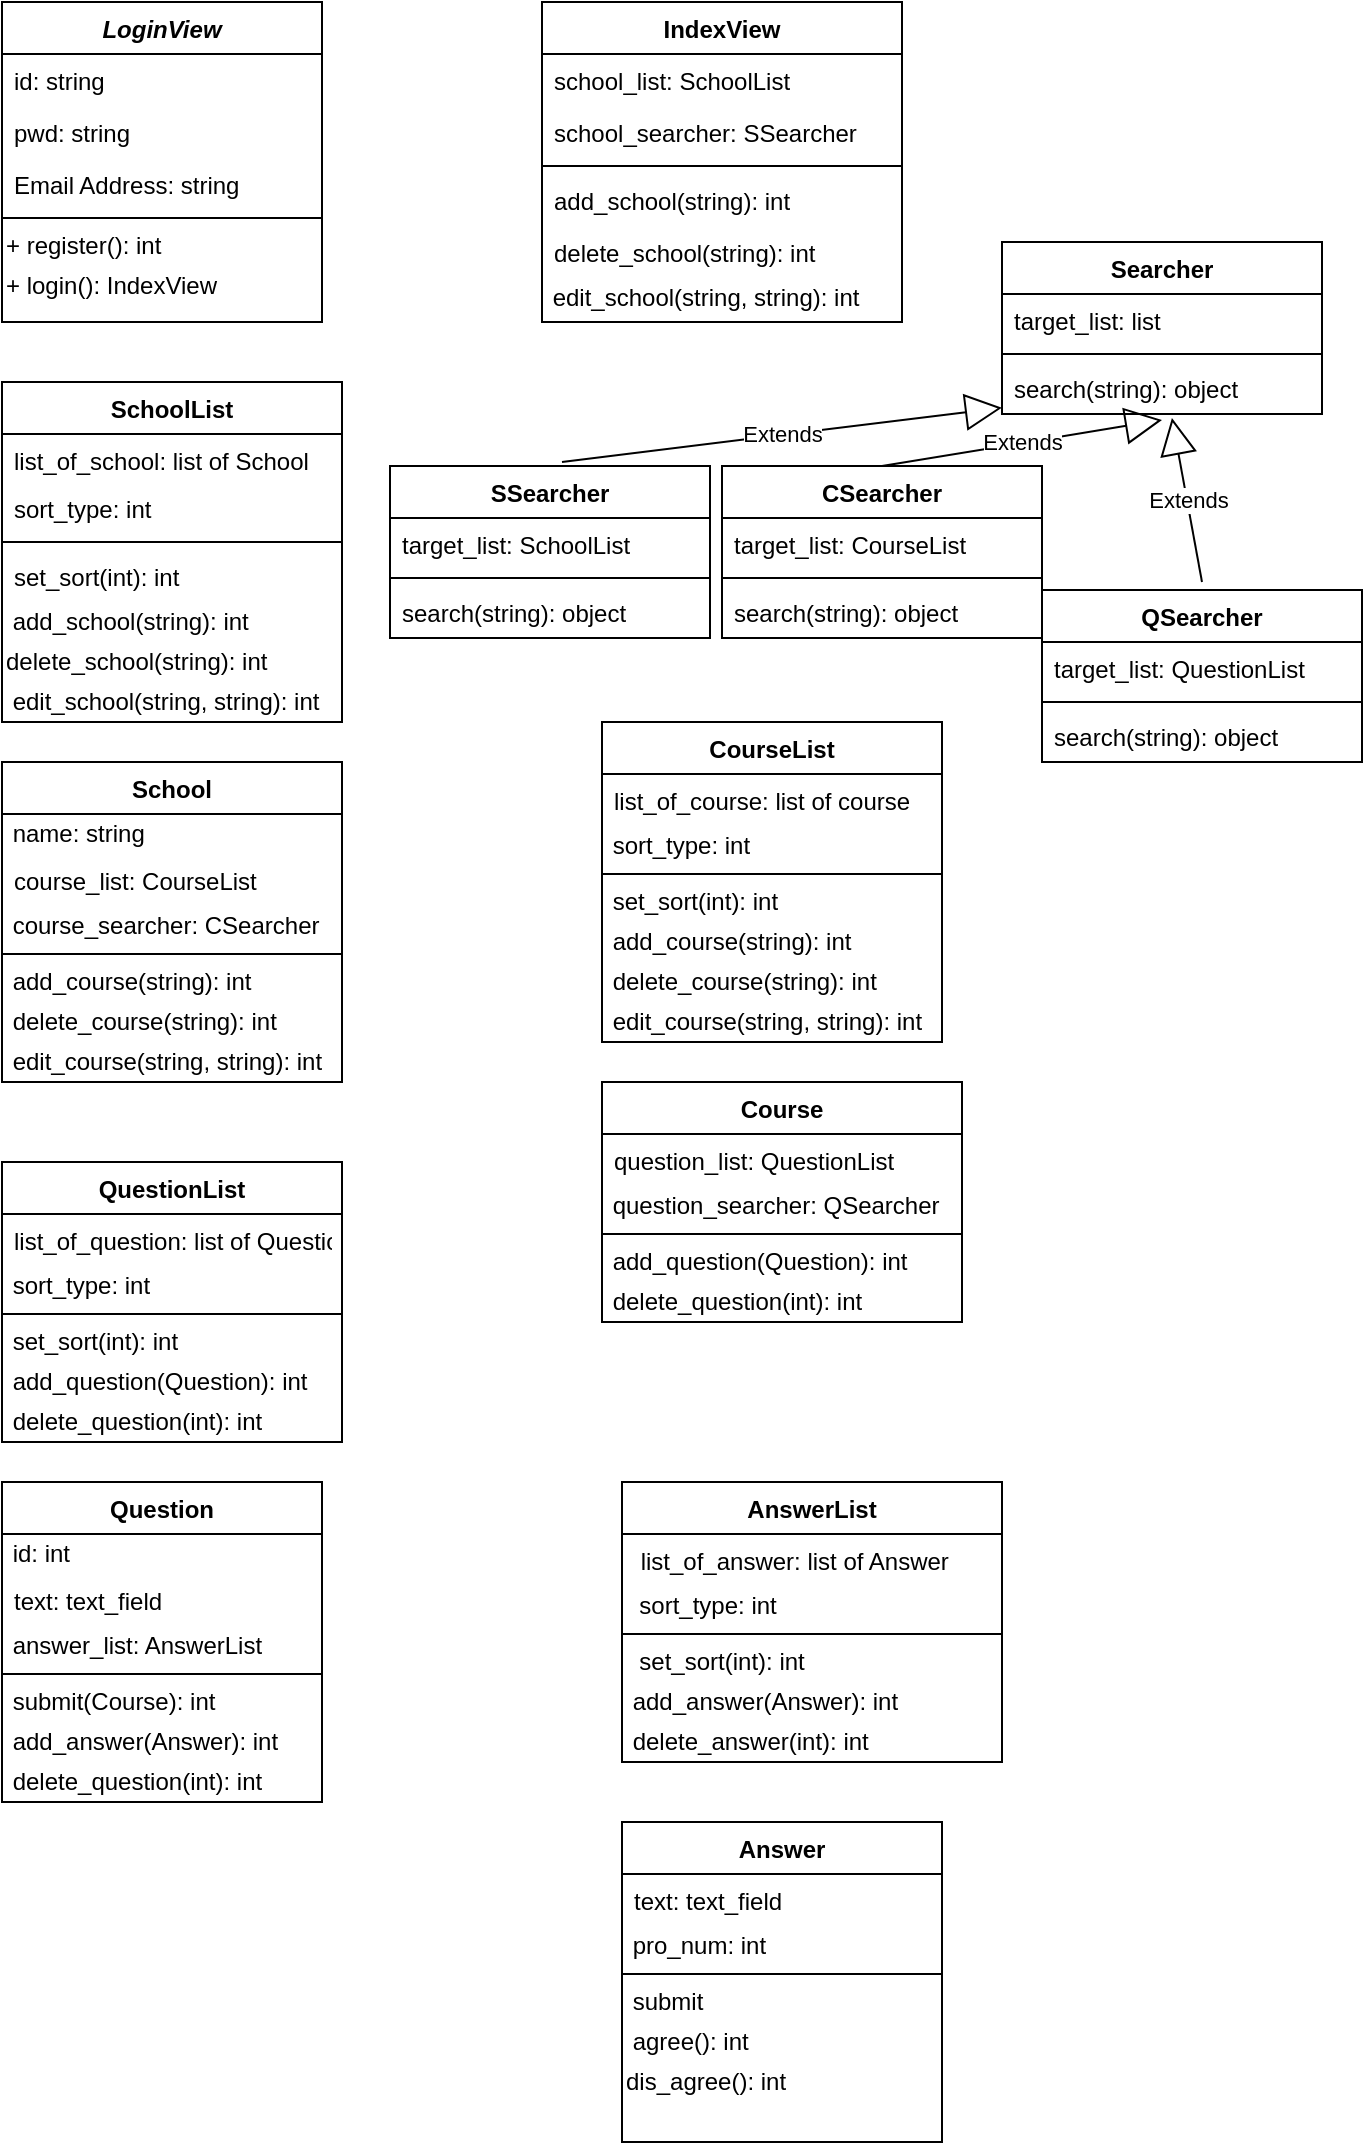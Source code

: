 <mxfile version="14.6.9" type="github">
  <diagram id="C5RBs43oDa-KdzZeNtuy" name="Page-1">
    <mxGraphModel dx="946" dy="614" grid="1" gridSize="10" guides="1" tooltips="1" connect="1" arrows="1" fold="1" page="1" pageScale="1" pageWidth="827" pageHeight="1169" math="0" shadow="0">
      <root>
        <mxCell id="WIyWlLk6GJQsqaUBKTNV-0" />
        <mxCell id="WIyWlLk6GJQsqaUBKTNV-1" parent="WIyWlLk6GJQsqaUBKTNV-0" />
        <mxCell id="zkfFHV4jXpPFQw0GAbJ--0" value="LoginView" style="swimlane;fontStyle=3;align=center;verticalAlign=top;childLayout=stackLayout;horizontal=1;startSize=26;horizontalStack=0;resizeParent=1;resizeLast=0;collapsible=1;marginBottom=0;rounded=0;shadow=0;strokeWidth=1;" parent="WIyWlLk6GJQsqaUBKTNV-1" vertex="1">
          <mxGeometry x="140" y="50" width="160" height="160" as="geometry">
            <mxRectangle x="230" y="140" width="160" height="26" as="alternateBounds" />
          </mxGeometry>
        </mxCell>
        <mxCell id="zkfFHV4jXpPFQw0GAbJ--1" value="id: string" style="text;align=left;verticalAlign=top;spacingLeft=4;spacingRight=4;overflow=hidden;rotatable=0;points=[[0,0.5],[1,0.5]];portConstraint=eastwest;" parent="zkfFHV4jXpPFQw0GAbJ--0" vertex="1">
          <mxGeometry y="26" width="160" height="26" as="geometry" />
        </mxCell>
        <mxCell id="zkfFHV4jXpPFQw0GAbJ--2" value="pwd: string" style="text;align=left;verticalAlign=top;spacingLeft=4;spacingRight=4;overflow=hidden;rotatable=0;points=[[0,0.5],[1,0.5]];portConstraint=eastwest;rounded=0;shadow=0;html=0;" parent="zkfFHV4jXpPFQw0GAbJ--0" vertex="1">
          <mxGeometry y="52" width="160" height="26" as="geometry" />
        </mxCell>
        <mxCell id="zkfFHV4jXpPFQw0GAbJ--3" value="Email Address: string" style="text;align=left;verticalAlign=top;spacingLeft=4;spacingRight=4;overflow=hidden;rotatable=0;points=[[0,0.5],[1,0.5]];portConstraint=eastwest;rounded=0;shadow=0;html=0;" parent="zkfFHV4jXpPFQw0GAbJ--0" vertex="1">
          <mxGeometry y="78" width="160" height="26" as="geometry" />
        </mxCell>
        <mxCell id="zkfFHV4jXpPFQw0GAbJ--4" value="" style="line;html=1;strokeWidth=1;align=left;verticalAlign=middle;spacingTop=-1;spacingLeft=3;spacingRight=3;rotatable=0;labelPosition=right;points=[];portConstraint=eastwest;" parent="zkfFHV4jXpPFQw0GAbJ--0" vertex="1">
          <mxGeometry y="104" width="160" height="8" as="geometry" />
        </mxCell>
        <mxCell id="iwM5O9xlvUaLSjiwprFd-5" value="+ register(): int" style="text;html=1;align=left;verticalAlign=middle;resizable=0;points=[];autosize=1;" parent="zkfFHV4jXpPFQw0GAbJ--0" vertex="1">
          <mxGeometry y="112" width="160" height="20" as="geometry" />
        </mxCell>
        <mxCell id="iwM5O9xlvUaLSjiwprFd-6" value="+ login(): IndexView" style="text;html=1;align=left;verticalAlign=middle;resizable=0;points=[];autosize=1;" parent="zkfFHV4jXpPFQw0GAbJ--0" vertex="1">
          <mxGeometry y="132" width="160" height="20" as="geometry" />
        </mxCell>
        <mxCell id="zkfFHV4jXpPFQw0GAbJ--6" value="SchoolList" style="swimlane;fontStyle=1;align=center;verticalAlign=top;childLayout=stackLayout;horizontal=1;startSize=26;horizontalStack=0;resizeParent=1;resizeLast=0;collapsible=1;marginBottom=0;rounded=0;shadow=0;strokeWidth=1;" parent="WIyWlLk6GJQsqaUBKTNV-1" vertex="1">
          <mxGeometry x="140" y="240" width="170" height="170" as="geometry">
            <mxRectangle x="130" y="380" width="160" height="26" as="alternateBounds" />
          </mxGeometry>
        </mxCell>
        <mxCell id="zkfFHV4jXpPFQw0GAbJ--7" value="list_of_school: list of School" style="text;align=left;verticalAlign=top;spacingLeft=4;spacingRight=4;overflow=hidden;rotatable=0;points=[[0,0.5],[1,0.5]];portConstraint=eastwest;" parent="zkfFHV4jXpPFQw0GAbJ--6" vertex="1">
          <mxGeometry y="26" width="170" height="24" as="geometry" />
        </mxCell>
        <mxCell id="zkfFHV4jXpPFQw0GAbJ--10" value="sort_type: int" style="text;align=left;verticalAlign=top;spacingLeft=4;spacingRight=4;overflow=hidden;rotatable=0;points=[[0,0.5],[1,0.5]];portConstraint=eastwest;fontStyle=0" parent="zkfFHV4jXpPFQw0GAbJ--6" vertex="1">
          <mxGeometry y="50" width="170" height="26" as="geometry" />
        </mxCell>
        <mxCell id="zkfFHV4jXpPFQw0GAbJ--9" value="" style="line;html=1;strokeWidth=1;align=left;verticalAlign=middle;spacingTop=-1;spacingLeft=3;spacingRight=3;rotatable=0;labelPosition=right;points=[];portConstraint=eastwest;" parent="zkfFHV4jXpPFQw0GAbJ--6" vertex="1">
          <mxGeometry y="76" width="170" height="8" as="geometry" />
        </mxCell>
        <mxCell id="zkfFHV4jXpPFQw0GAbJ--11" value="set_sort(int): int" style="text;align=left;verticalAlign=top;spacingLeft=4;spacingRight=4;overflow=hidden;rotatable=0;points=[[0,0.5],[1,0.5]];portConstraint=eastwest;" parent="zkfFHV4jXpPFQw0GAbJ--6" vertex="1">
          <mxGeometry y="84" width="170" height="26" as="geometry" />
        </mxCell>
        <mxCell id="iwM5O9xlvUaLSjiwprFd-18" value="&amp;nbsp;add_school(string): int" style="text;html=1;align=left;verticalAlign=middle;resizable=0;points=[];autosize=1;" parent="zkfFHV4jXpPFQw0GAbJ--6" vertex="1">
          <mxGeometry y="110" width="170" height="20" as="geometry" />
        </mxCell>
        <mxCell id="iwM5O9xlvUaLSjiwprFd-19" value="delete_school(string): int" style="text;html=1;align=left;verticalAlign=middle;resizable=0;points=[];autosize=1;" parent="zkfFHV4jXpPFQw0GAbJ--6" vertex="1">
          <mxGeometry y="130" width="170" height="20" as="geometry" />
        </mxCell>
        <mxCell id="iwM5O9xlvUaLSjiwprFd-20" value="&amp;nbsp;edit_school(string, string): int" style="text;html=1;align=left;verticalAlign=middle;resizable=0;points=[];autosize=1;" parent="zkfFHV4jXpPFQw0GAbJ--6" vertex="1">
          <mxGeometry y="150" width="170" height="20" as="geometry" />
        </mxCell>
        <mxCell id="zkfFHV4jXpPFQw0GAbJ--13" value="School" style="swimlane;fontStyle=1;align=center;verticalAlign=top;childLayout=stackLayout;horizontal=1;startSize=26;horizontalStack=0;resizeParent=1;resizeLast=0;collapsible=1;marginBottom=0;rounded=0;shadow=0;strokeWidth=1;" parent="WIyWlLk6GJQsqaUBKTNV-1" vertex="1">
          <mxGeometry x="140" y="430" width="170" height="160" as="geometry">
            <mxRectangle x="340" y="380" width="170" height="26" as="alternateBounds" />
          </mxGeometry>
        </mxCell>
        <mxCell id="iwM5O9xlvUaLSjiwprFd-80" value="&amp;nbsp;name: string" style="text;html=1;align=left;verticalAlign=middle;resizable=0;points=[];autosize=1;" parent="zkfFHV4jXpPFQw0GAbJ--13" vertex="1">
          <mxGeometry y="26" width="170" height="20" as="geometry" />
        </mxCell>
        <mxCell id="zkfFHV4jXpPFQw0GAbJ--14" value="course_list: CourseList" style="text;align=left;verticalAlign=top;spacingLeft=4;spacingRight=4;overflow=hidden;rotatable=0;points=[[0,0.5],[1,0.5]];portConstraint=eastwest;" parent="zkfFHV4jXpPFQw0GAbJ--13" vertex="1">
          <mxGeometry y="46" width="170" height="26" as="geometry" />
        </mxCell>
        <mxCell id="iwM5O9xlvUaLSjiwprFd-35" value="&amp;nbsp;course_searcher: CSearcher" style="text;html=1;align=left;verticalAlign=middle;resizable=0;points=[];autosize=1;" parent="zkfFHV4jXpPFQw0GAbJ--13" vertex="1">
          <mxGeometry y="72" width="170" height="20" as="geometry" />
        </mxCell>
        <mxCell id="zkfFHV4jXpPFQw0GAbJ--15" value="" style="line;html=1;strokeWidth=1;align=left;verticalAlign=middle;spacingTop=-1;spacingLeft=3;spacingRight=3;rotatable=0;labelPosition=right;points=[];portConstraint=eastwest;" parent="zkfFHV4jXpPFQw0GAbJ--13" vertex="1">
          <mxGeometry y="92" width="170" height="8" as="geometry" />
        </mxCell>
        <mxCell id="iwM5O9xlvUaLSjiwprFd-23" value="&amp;nbsp;add_course(string): int" style="text;html=1;align=left;verticalAlign=middle;resizable=0;points=[];autosize=1;" parent="zkfFHV4jXpPFQw0GAbJ--13" vertex="1">
          <mxGeometry y="100" width="170" height="20" as="geometry" />
        </mxCell>
        <mxCell id="iwM5O9xlvUaLSjiwprFd-24" value="&amp;nbsp;delete_course(string): int" style="text;html=1;align=left;verticalAlign=middle;resizable=0;points=[];autosize=1;" parent="zkfFHV4jXpPFQw0GAbJ--13" vertex="1">
          <mxGeometry y="120" width="170" height="20" as="geometry" />
        </mxCell>
        <mxCell id="iwM5O9xlvUaLSjiwprFd-25" value="&amp;nbsp;edit_course(string, string): int" style="text;html=1;align=left;verticalAlign=middle;resizable=0;points=[];autosize=1;" parent="zkfFHV4jXpPFQw0GAbJ--13" vertex="1">
          <mxGeometry y="140" width="170" height="20" as="geometry" />
        </mxCell>
        <mxCell id="zkfFHV4jXpPFQw0GAbJ--17" value="IndexView" style="swimlane;fontStyle=1;align=center;verticalAlign=top;childLayout=stackLayout;horizontal=1;startSize=26;horizontalStack=0;resizeParent=1;resizeLast=0;collapsible=1;marginBottom=0;rounded=0;shadow=0;strokeWidth=1;" parent="WIyWlLk6GJQsqaUBKTNV-1" vertex="1">
          <mxGeometry x="410" y="50" width="180" height="160" as="geometry">
            <mxRectangle x="550" y="140" width="160" height="26" as="alternateBounds" />
          </mxGeometry>
        </mxCell>
        <mxCell id="zkfFHV4jXpPFQw0GAbJ--18" value="school_list: SchoolList" style="text;align=left;verticalAlign=top;spacingLeft=4;spacingRight=4;overflow=hidden;rotatable=0;points=[[0,0.5],[1,0.5]];portConstraint=eastwest;" parent="zkfFHV4jXpPFQw0GAbJ--17" vertex="1">
          <mxGeometry y="26" width="180" height="26" as="geometry" />
        </mxCell>
        <mxCell id="zkfFHV4jXpPFQw0GAbJ--19" value="school_searcher: SSearcher" style="text;align=left;verticalAlign=top;spacingLeft=4;spacingRight=4;overflow=hidden;rotatable=0;points=[[0,0.5],[1,0.5]];portConstraint=eastwest;rounded=0;shadow=0;html=0;" parent="zkfFHV4jXpPFQw0GAbJ--17" vertex="1">
          <mxGeometry y="52" width="180" height="26" as="geometry" />
        </mxCell>
        <mxCell id="zkfFHV4jXpPFQw0GAbJ--23" value="" style="line;html=1;strokeWidth=1;align=left;verticalAlign=middle;spacingTop=-1;spacingLeft=3;spacingRight=3;rotatable=0;labelPosition=right;points=[];portConstraint=eastwest;" parent="zkfFHV4jXpPFQw0GAbJ--17" vertex="1">
          <mxGeometry y="78" width="180" height="8" as="geometry" />
        </mxCell>
        <mxCell id="zkfFHV4jXpPFQw0GAbJ--24" value="add_school(string): int" style="text;align=left;verticalAlign=top;spacingLeft=4;spacingRight=4;overflow=hidden;rotatable=0;points=[[0,0.5],[1,0.5]];portConstraint=eastwest;" parent="zkfFHV4jXpPFQw0GAbJ--17" vertex="1">
          <mxGeometry y="86" width="180" height="26" as="geometry" />
        </mxCell>
        <mxCell id="zkfFHV4jXpPFQw0GAbJ--25" value="delete_school(string): int" style="text;align=left;verticalAlign=top;spacingLeft=4;spacingRight=4;overflow=hidden;rotatable=0;points=[[0,0.5],[1,0.5]];portConstraint=eastwest;" parent="zkfFHV4jXpPFQw0GAbJ--17" vertex="1">
          <mxGeometry y="112" width="180" height="26" as="geometry" />
        </mxCell>
        <mxCell id="iwM5O9xlvUaLSjiwprFd-11" value="&amp;nbsp;edit_school(string, string): int" style="text;html=1;align=left;verticalAlign=middle;resizable=0;points=[];autosize=1;" parent="zkfFHV4jXpPFQw0GAbJ--17" vertex="1">
          <mxGeometry y="138" width="180" height="20" as="geometry" />
        </mxCell>
        <mxCell id="iwM5O9xlvUaLSjiwprFd-15" value="Course" style="swimlane;fontStyle=1;align=center;verticalAlign=top;childLayout=stackLayout;horizontal=1;startSize=26;horizontalStack=0;resizeParent=1;resizeLast=0;collapsible=1;marginBottom=0;rounded=0;shadow=0;strokeWidth=1;" parent="WIyWlLk6GJQsqaUBKTNV-1" vertex="1">
          <mxGeometry x="440" y="590" width="180" height="120" as="geometry">
            <mxRectangle x="340" y="380" width="170" height="26" as="alternateBounds" />
          </mxGeometry>
        </mxCell>
        <mxCell id="iwM5O9xlvUaLSjiwprFd-16" value="question_list: QuestionList" style="text;align=left;verticalAlign=top;spacingLeft=4;spacingRight=4;overflow=hidden;rotatable=0;points=[[0,0.5],[1,0.5]];portConstraint=eastwest;" parent="iwM5O9xlvUaLSjiwprFd-15" vertex="1">
          <mxGeometry y="26" width="180" height="26" as="geometry" />
        </mxCell>
        <mxCell id="iwM5O9xlvUaLSjiwprFd-32" value="&amp;nbsp;question_searcher: QSearcher" style="text;html=1;align=left;verticalAlign=middle;resizable=0;points=[];autosize=1;" parent="iwM5O9xlvUaLSjiwprFd-15" vertex="1">
          <mxGeometry y="52" width="180" height="20" as="geometry" />
        </mxCell>
        <mxCell id="iwM5O9xlvUaLSjiwprFd-17" value="" style="line;html=1;strokeWidth=1;align=left;verticalAlign=middle;spacingTop=-1;spacingLeft=3;spacingRight=3;rotatable=0;labelPosition=right;points=[];portConstraint=eastwest;" parent="iwM5O9xlvUaLSjiwprFd-15" vertex="1">
          <mxGeometry y="72" width="180" height="8" as="geometry" />
        </mxCell>
        <mxCell id="iwM5O9xlvUaLSjiwprFd-33" value="&amp;nbsp;add_question(Question): int" style="text;html=1;align=left;verticalAlign=middle;resizable=0;points=[];autosize=1;" parent="iwM5O9xlvUaLSjiwprFd-15" vertex="1">
          <mxGeometry y="80" width="180" height="20" as="geometry" />
        </mxCell>
        <mxCell id="iwM5O9xlvUaLSjiwprFd-38" value="&amp;nbsp;delete_question(int): int" style="text;html=1;align=left;verticalAlign=middle;resizable=0;points=[];autosize=1;" parent="iwM5O9xlvUaLSjiwprFd-15" vertex="1">
          <mxGeometry y="100" width="180" height="20" as="geometry" />
        </mxCell>
        <mxCell id="iwM5O9xlvUaLSjiwprFd-26" value="CourseList" style="swimlane;fontStyle=1;align=center;verticalAlign=top;childLayout=stackLayout;horizontal=1;startSize=26;horizontalStack=0;resizeParent=1;resizeLast=0;collapsible=1;marginBottom=0;rounded=0;shadow=0;strokeWidth=1;" parent="WIyWlLk6GJQsqaUBKTNV-1" vertex="1">
          <mxGeometry x="440" y="410" width="170" height="160" as="geometry">
            <mxRectangle x="340" y="380" width="170" height="26" as="alternateBounds" />
          </mxGeometry>
        </mxCell>
        <mxCell id="iwM5O9xlvUaLSjiwprFd-27" value="list_of_course: list of course" style="text;align=left;verticalAlign=top;spacingLeft=4;spacingRight=4;overflow=hidden;rotatable=0;points=[[0,0.5],[1,0.5]];portConstraint=eastwest;" parent="iwM5O9xlvUaLSjiwprFd-26" vertex="1">
          <mxGeometry y="26" width="170" height="26" as="geometry" />
        </mxCell>
        <mxCell id="iwM5O9xlvUaLSjiwprFd-36" value="&amp;nbsp;sort_type: int" style="text;html=1;align=left;verticalAlign=middle;resizable=0;points=[];autosize=1;" parent="iwM5O9xlvUaLSjiwprFd-26" vertex="1">
          <mxGeometry y="52" width="170" height="20" as="geometry" />
        </mxCell>
        <mxCell id="iwM5O9xlvUaLSjiwprFd-28" value="" style="line;html=1;strokeWidth=1;align=left;verticalAlign=middle;spacingTop=-1;spacingLeft=3;spacingRight=3;rotatable=0;labelPosition=right;points=[];portConstraint=eastwest;" parent="iwM5O9xlvUaLSjiwprFd-26" vertex="1">
          <mxGeometry y="72" width="170" height="8" as="geometry" />
        </mxCell>
        <mxCell id="iwM5O9xlvUaLSjiwprFd-37" value="&amp;nbsp;set_sort(int): int" style="text;html=1;align=left;verticalAlign=middle;resizable=0;points=[];autosize=1;" parent="iwM5O9xlvUaLSjiwprFd-26" vertex="1">
          <mxGeometry y="80" width="170" height="20" as="geometry" />
        </mxCell>
        <mxCell id="iwM5O9xlvUaLSjiwprFd-29" value="&amp;nbsp;add_course(string): int" style="text;html=1;align=left;verticalAlign=middle;resizable=0;points=[];autosize=1;" parent="iwM5O9xlvUaLSjiwprFd-26" vertex="1">
          <mxGeometry y="100" width="170" height="20" as="geometry" />
        </mxCell>
        <mxCell id="iwM5O9xlvUaLSjiwprFd-30" value="&amp;nbsp;delete_course(string): int" style="text;html=1;align=left;verticalAlign=middle;resizable=0;points=[];autosize=1;" parent="iwM5O9xlvUaLSjiwprFd-26" vertex="1">
          <mxGeometry y="120" width="170" height="20" as="geometry" />
        </mxCell>
        <mxCell id="iwM5O9xlvUaLSjiwprFd-31" value="&amp;nbsp;edit_course(string, string): int" style="text;html=1;align=left;verticalAlign=middle;resizable=0;points=[];autosize=1;" parent="iwM5O9xlvUaLSjiwprFd-26" vertex="1">
          <mxGeometry y="140" width="170" height="20" as="geometry" />
        </mxCell>
        <mxCell id="iwM5O9xlvUaLSjiwprFd-44" value="QuestionList" style="swimlane;fontStyle=1;align=center;verticalAlign=top;childLayout=stackLayout;horizontal=1;startSize=26;horizontalStack=0;resizeParent=1;resizeLast=0;collapsible=1;marginBottom=0;rounded=0;shadow=0;strokeWidth=1;" parent="WIyWlLk6GJQsqaUBKTNV-1" vertex="1">
          <mxGeometry x="140" y="630" width="170" height="140" as="geometry">
            <mxRectangle x="500" y="585" width="170" height="26" as="alternateBounds" />
          </mxGeometry>
        </mxCell>
        <mxCell id="iwM5O9xlvUaLSjiwprFd-45" value="list_of_question: list of Question" style="text;align=left;verticalAlign=top;spacingLeft=4;spacingRight=4;overflow=hidden;rotatable=0;points=[[0,0.5],[1,0.5]];portConstraint=eastwest;" parent="iwM5O9xlvUaLSjiwprFd-44" vertex="1">
          <mxGeometry y="26" width="170" height="26" as="geometry" />
        </mxCell>
        <mxCell id="iwM5O9xlvUaLSjiwprFd-46" value="&amp;nbsp;sort_type: int" style="text;html=1;align=left;verticalAlign=middle;resizable=0;points=[];autosize=1;" parent="iwM5O9xlvUaLSjiwprFd-44" vertex="1">
          <mxGeometry y="52" width="170" height="20" as="geometry" />
        </mxCell>
        <mxCell id="iwM5O9xlvUaLSjiwprFd-47" value="" style="line;html=1;strokeWidth=1;align=left;verticalAlign=middle;spacingTop=-1;spacingLeft=3;spacingRight=3;rotatable=0;labelPosition=right;points=[];portConstraint=eastwest;" parent="iwM5O9xlvUaLSjiwprFd-44" vertex="1">
          <mxGeometry y="72" width="170" height="8" as="geometry" />
        </mxCell>
        <mxCell id="iwM5O9xlvUaLSjiwprFd-48" value="&amp;nbsp;set_sort(int): int" style="text;html=1;align=left;verticalAlign=middle;resizable=0;points=[];autosize=1;" parent="iwM5O9xlvUaLSjiwprFd-44" vertex="1">
          <mxGeometry y="80" width="170" height="20" as="geometry" />
        </mxCell>
        <mxCell id="iwM5O9xlvUaLSjiwprFd-49" value="&amp;nbsp;add_question(Question): int" style="text;html=1;align=left;verticalAlign=middle;resizable=0;points=[];autosize=1;" parent="iwM5O9xlvUaLSjiwprFd-44" vertex="1">
          <mxGeometry y="100" width="170" height="20" as="geometry" />
        </mxCell>
        <mxCell id="iwM5O9xlvUaLSjiwprFd-50" value="&amp;nbsp;delete_question(int): int" style="text;html=1;align=left;verticalAlign=middle;resizable=0;points=[];autosize=1;" parent="iwM5O9xlvUaLSjiwprFd-44" vertex="1">
          <mxGeometry y="120" width="170" height="20" as="geometry" />
        </mxCell>
        <mxCell id="iwM5O9xlvUaLSjiwprFd-57" value="Question" style="swimlane;fontStyle=1;align=center;verticalAlign=top;childLayout=stackLayout;horizontal=1;startSize=26;horizontalStack=0;resizeParent=1;resizeLast=0;collapsible=1;marginBottom=0;rounded=0;shadow=0;strokeWidth=1;" parent="WIyWlLk6GJQsqaUBKTNV-1" vertex="1">
          <mxGeometry x="140" y="790" width="160" height="160" as="geometry">
            <mxRectangle x="500" y="585" width="170" height="26" as="alternateBounds" />
          </mxGeometry>
        </mxCell>
        <mxCell id="iwM5O9xlvUaLSjiwprFd-59" value="&amp;nbsp;id: int" style="text;html=1;align=left;verticalAlign=middle;resizable=0;points=[];autosize=1;" parent="iwM5O9xlvUaLSjiwprFd-57" vertex="1">
          <mxGeometry y="26" width="160" height="20" as="geometry" />
        </mxCell>
        <mxCell id="iwM5O9xlvUaLSjiwprFd-58" value="text: text_field" style="text;align=left;verticalAlign=top;spacingLeft=4;spacingRight=4;overflow=hidden;rotatable=0;points=[[0,0.5],[1,0.5]];portConstraint=eastwest;" parent="iwM5O9xlvUaLSjiwprFd-57" vertex="1">
          <mxGeometry y="46" width="160" height="26" as="geometry" />
        </mxCell>
        <mxCell id="iwM5O9xlvUaLSjiwprFd-71" value="&amp;nbsp;answer_list: AnswerList" style="text;html=1;align=left;verticalAlign=middle;resizable=0;points=[];autosize=1;" parent="iwM5O9xlvUaLSjiwprFd-57" vertex="1">
          <mxGeometry y="72" width="160" height="20" as="geometry" />
        </mxCell>
        <mxCell id="iwM5O9xlvUaLSjiwprFd-60" value="" style="line;html=1;strokeWidth=1;align=left;verticalAlign=middle;spacingTop=-1;spacingLeft=3;spacingRight=3;rotatable=0;labelPosition=right;points=[];portConstraint=eastwest;" parent="iwM5O9xlvUaLSjiwprFd-57" vertex="1">
          <mxGeometry y="92" width="160" height="8" as="geometry" />
        </mxCell>
        <mxCell id="iwM5O9xlvUaLSjiwprFd-61" value="&amp;nbsp;submit(Course): int" style="text;html=1;align=left;verticalAlign=middle;resizable=0;points=[];autosize=1;" parent="iwM5O9xlvUaLSjiwprFd-57" vertex="1">
          <mxGeometry y="100" width="160" height="20" as="geometry" />
        </mxCell>
        <mxCell id="iwM5O9xlvUaLSjiwprFd-62" value="&amp;nbsp;add_answer(Answer): int" style="text;html=1;align=left;verticalAlign=middle;resizable=0;points=[];autosize=1;" parent="iwM5O9xlvUaLSjiwprFd-57" vertex="1">
          <mxGeometry y="120" width="160" height="20" as="geometry" />
        </mxCell>
        <mxCell id="iwM5O9xlvUaLSjiwprFd-63" value="&amp;nbsp;delete_question(int): int" style="text;html=1;align=left;verticalAlign=middle;resizable=0;points=[];autosize=1;" parent="iwM5O9xlvUaLSjiwprFd-57" vertex="1">
          <mxGeometry y="140" width="160" height="20" as="geometry" />
        </mxCell>
        <mxCell id="iwM5O9xlvUaLSjiwprFd-64" value="AnswerList" style="swimlane;fontStyle=1;align=center;verticalAlign=top;childLayout=stackLayout;horizontal=1;startSize=26;horizontalStack=0;resizeParent=1;resizeLast=0;collapsible=1;marginBottom=0;rounded=0;shadow=0;strokeWidth=1;" parent="WIyWlLk6GJQsqaUBKTNV-1" vertex="1">
          <mxGeometry x="450" y="790" width="190" height="140" as="geometry">
            <mxRectangle x="500" y="585" width="170" height="26" as="alternateBounds" />
          </mxGeometry>
        </mxCell>
        <mxCell id="iwM5O9xlvUaLSjiwprFd-65" value=" list_of_answer: list of Answer" style="text;align=left;verticalAlign=top;spacingLeft=4;spacingRight=4;overflow=hidden;rotatable=0;points=[[0,0.5],[1,0.5]];portConstraint=eastwest;" parent="iwM5O9xlvUaLSjiwprFd-64" vertex="1">
          <mxGeometry y="26" width="190" height="26" as="geometry" />
        </mxCell>
        <mxCell id="iwM5O9xlvUaLSjiwprFd-66" value="&amp;nbsp; sort_type: int" style="text;html=1;align=left;verticalAlign=middle;resizable=0;points=[];autosize=1;" parent="iwM5O9xlvUaLSjiwprFd-64" vertex="1">
          <mxGeometry y="52" width="190" height="20" as="geometry" />
        </mxCell>
        <mxCell id="iwM5O9xlvUaLSjiwprFd-67" value="" style="line;html=1;strokeWidth=1;align=left;verticalAlign=middle;spacingTop=-1;spacingLeft=3;spacingRight=3;rotatable=0;labelPosition=right;points=[];portConstraint=eastwest;" parent="iwM5O9xlvUaLSjiwprFd-64" vertex="1">
          <mxGeometry y="72" width="190" height="8" as="geometry" />
        </mxCell>
        <mxCell id="iwM5O9xlvUaLSjiwprFd-68" value="&amp;nbsp; set_sort(int): int" style="text;html=1;align=left;verticalAlign=middle;resizable=0;points=[];autosize=1;" parent="iwM5O9xlvUaLSjiwprFd-64" vertex="1">
          <mxGeometry y="80" width="190" height="20" as="geometry" />
        </mxCell>
        <mxCell id="iwM5O9xlvUaLSjiwprFd-69" value="&amp;nbsp;add_answer(Answer): int" style="text;html=1;align=left;verticalAlign=middle;resizable=0;points=[];autosize=1;" parent="iwM5O9xlvUaLSjiwprFd-64" vertex="1">
          <mxGeometry y="100" width="190" height="20" as="geometry" />
        </mxCell>
        <mxCell id="iwM5O9xlvUaLSjiwprFd-70" value="&amp;nbsp;delete_answer(int): int" style="text;html=1;align=left;verticalAlign=middle;resizable=0;points=[];autosize=1;" parent="iwM5O9xlvUaLSjiwprFd-64" vertex="1">
          <mxGeometry y="120" width="190" height="20" as="geometry" />
        </mxCell>
        <mxCell id="iwM5O9xlvUaLSjiwprFd-72" value="Answer" style="swimlane;fontStyle=1;align=center;verticalAlign=top;childLayout=stackLayout;horizontal=1;startSize=26;horizontalStack=0;resizeParent=1;resizeLast=0;collapsible=1;marginBottom=0;rounded=0;shadow=0;strokeWidth=1;" parent="WIyWlLk6GJQsqaUBKTNV-1" vertex="1">
          <mxGeometry x="450" y="960" width="160" height="160" as="geometry">
            <mxRectangle x="500" y="585" width="170" height="26" as="alternateBounds" />
          </mxGeometry>
        </mxCell>
        <mxCell id="iwM5O9xlvUaLSjiwprFd-73" value="text: text_field" style="text;align=left;verticalAlign=top;spacingLeft=4;spacingRight=4;overflow=hidden;rotatable=0;points=[[0,0.5],[1,0.5]];portConstraint=eastwest;" parent="iwM5O9xlvUaLSjiwprFd-72" vertex="1">
          <mxGeometry y="26" width="160" height="26" as="geometry" />
        </mxCell>
        <mxCell id="iwM5O9xlvUaLSjiwprFd-74" value="&amp;nbsp;pro_num: int" style="text;html=1;align=left;verticalAlign=middle;resizable=0;points=[];autosize=1;" parent="iwM5O9xlvUaLSjiwprFd-72" vertex="1">
          <mxGeometry y="52" width="160" height="20" as="geometry" />
        </mxCell>
        <mxCell id="iwM5O9xlvUaLSjiwprFd-76" value="" style="line;html=1;strokeWidth=1;align=left;verticalAlign=middle;spacingTop=-1;spacingLeft=3;spacingRight=3;rotatable=0;labelPosition=right;points=[];portConstraint=eastwest;" parent="iwM5O9xlvUaLSjiwprFd-72" vertex="1">
          <mxGeometry y="72" width="160" height="8" as="geometry" />
        </mxCell>
        <mxCell id="iwM5O9xlvUaLSjiwprFd-77" value="&amp;nbsp;submit" style="text;html=1;align=left;verticalAlign=middle;resizable=0;points=[];autosize=1;" parent="iwM5O9xlvUaLSjiwprFd-72" vertex="1">
          <mxGeometry y="80" width="160" height="20" as="geometry" />
        </mxCell>
        <mxCell id="iwM5O9xlvUaLSjiwprFd-78" value="&amp;nbsp;agree(): int" style="text;html=1;align=left;verticalAlign=middle;resizable=0;points=[];autosize=1;" parent="iwM5O9xlvUaLSjiwprFd-72" vertex="1">
          <mxGeometry y="100" width="160" height="20" as="geometry" />
        </mxCell>
        <mxCell id="iwM5O9xlvUaLSjiwprFd-79" value="dis_agree(): int" style="text;html=1;align=left;verticalAlign=middle;resizable=0;points=[];autosize=1;" parent="iwM5O9xlvUaLSjiwprFd-72" vertex="1">
          <mxGeometry y="120" width="160" height="20" as="geometry" />
        </mxCell>
        <mxCell id="iwM5O9xlvUaLSjiwprFd-81" value="Searcher" style="swimlane;fontStyle=1;align=center;verticalAlign=top;childLayout=stackLayout;horizontal=1;startSize=26;horizontalStack=0;resizeParent=1;resizeParentMax=0;resizeLast=0;collapsible=1;marginBottom=0;" parent="WIyWlLk6GJQsqaUBKTNV-1" vertex="1">
          <mxGeometry x="640" y="170" width="160" height="86" as="geometry" />
        </mxCell>
        <mxCell id="iwM5O9xlvUaLSjiwprFd-82" value="target_list: list" style="text;strokeColor=none;fillColor=none;align=left;verticalAlign=top;spacingLeft=4;spacingRight=4;overflow=hidden;rotatable=0;points=[[0,0.5],[1,0.5]];portConstraint=eastwest;" parent="iwM5O9xlvUaLSjiwprFd-81" vertex="1">
          <mxGeometry y="26" width="160" height="26" as="geometry" />
        </mxCell>
        <mxCell id="iwM5O9xlvUaLSjiwprFd-83" value="" style="line;strokeWidth=1;fillColor=none;align=left;verticalAlign=middle;spacingTop=-1;spacingLeft=3;spacingRight=3;rotatable=0;labelPosition=right;points=[];portConstraint=eastwest;" parent="iwM5O9xlvUaLSjiwprFd-81" vertex="1">
          <mxGeometry y="52" width="160" height="8" as="geometry" />
        </mxCell>
        <mxCell id="iwM5O9xlvUaLSjiwprFd-84" value="search(string): object&#xa;" style="text;strokeColor=none;fillColor=none;align=left;verticalAlign=top;spacingLeft=4;spacingRight=4;overflow=hidden;rotatable=0;points=[[0,0.5],[1,0.5]];portConstraint=eastwest;" parent="iwM5O9xlvUaLSjiwprFd-81" vertex="1">
          <mxGeometry y="60" width="160" height="26" as="geometry" />
        </mxCell>
        <mxCell id="iwM5O9xlvUaLSjiwprFd-89" value="SSearcher" style="swimlane;fontStyle=1;align=center;verticalAlign=top;childLayout=stackLayout;horizontal=1;startSize=26;horizontalStack=0;resizeParent=1;resizeParentMax=0;resizeLast=0;collapsible=1;marginBottom=0;" parent="WIyWlLk6GJQsqaUBKTNV-1" vertex="1">
          <mxGeometry x="334" y="282" width="160" height="86" as="geometry" />
        </mxCell>
        <mxCell id="iwM5O9xlvUaLSjiwprFd-90" value="target_list: SchoolList" style="text;strokeColor=none;fillColor=none;align=left;verticalAlign=top;spacingLeft=4;spacingRight=4;overflow=hidden;rotatable=0;points=[[0,0.5],[1,0.5]];portConstraint=eastwest;" parent="iwM5O9xlvUaLSjiwprFd-89" vertex="1">
          <mxGeometry y="26" width="160" height="26" as="geometry" />
        </mxCell>
        <mxCell id="iwM5O9xlvUaLSjiwprFd-91" value="" style="line;strokeWidth=1;fillColor=none;align=left;verticalAlign=middle;spacingTop=-1;spacingLeft=3;spacingRight=3;rotatable=0;labelPosition=right;points=[];portConstraint=eastwest;" parent="iwM5O9xlvUaLSjiwprFd-89" vertex="1">
          <mxGeometry y="52" width="160" height="8" as="geometry" />
        </mxCell>
        <mxCell id="iwM5O9xlvUaLSjiwprFd-92" value="search(string): object&#xa;" style="text;strokeColor=none;fillColor=none;align=left;verticalAlign=top;spacingLeft=4;spacingRight=4;overflow=hidden;rotatable=0;points=[[0,0.5],[1,0.5]];portConstraint=eastwest;" parent="iwM5O9xlvUaLSjiwprFd-89" vertex="1">
          <mxGeometry y="60" width="160" height="26" as="geometry" />
        </mxCell>
        <mxCell id="iwM5O9xlvUaLSjiwprFd-93" value="CSearcher" style="swimlane;fontStyle=1;align=center;verticalAlign=top;childLayout=stackLayout;horizontal=1;startSize=26;horizontalStack=0;resizeParent=1;resizeParentMax=0;resizeLast=0;collapsible=1;marginBottom=0;" parent="WIyWlLk6GJQsqaUBKTNV-1" vertex="1">
          <mxGeometry x="500" y="282" width="160" height="86" as="geometry" />
        </mxCell>
        <mxCell id="iwM5O9xlvUaLSjiwprFd-94" value="target_list: CourseList" style="text;strokeColor=none;fillColor=none;align=left;verticalAlign=top;spacingLeft=4;spacingRight=4;overflow=hidden;rotatable=0;points=[[0,0.5],[1,0.5]];portConstraint=eastwest;" parent="iwM5O9xlvUaLSjiwprFd-93" vertex="1">
          <mxGeometry y="26" width="160" height="26" as="geometry" />
        </mxCell>
        <mxCell id="iwM5O9xlvUaLSjiwprFd-95" value="" style="line;strokeWidth=1;fillColor=none;align=left;verticalAlign=middle;spacingTop=-1;spacingLeft=3;spacingRight=3;rotatable=0;labelPosition=right;points=[];portConstraint=eastwest;" parent="iwM5O9xlvUaLSjiwprFd-93" vertex="1">
          <mxGeometry y="52" width="160" height="8" as="geometry" />
        </mxCell>
        <mxCell id="iwM5O9xlvUaLSjiwprFd-96" value="search(string): object&#xa;" style="text;strokeColor=none;fillColor=none;align=left;verticalAlign=top;spacingLeft=4;spacingRight=4;overflow=hidden;rotatable=0;points=[[0,0.5],[1,0.5]];portConstraint=eastwest;" parent="iwM5O9xlvUaLSjiwprFd-93" vertex="1">
          <mxGeometry y="60" width="160" height="26" as="geometry" />
        </mxCell>
        <mxCell id="iwM5O9xlvUaLSjiwprFd-103" value="Extends" style="endArrow=block;endSize=16;endFill=0;html=1;rounded=0;" parent="WIyWlLk6GJQsqaUBKTNV-1" target="iwM5O9xlvUaLSjiwprFd-84" edge="1">
          <mxGeometry width="160" relative="1" as="geometry">
            <mxPoint x="420" y="280" as="sourcePoint" />
            <mxPoint x="330" y="310" as="targetPoint" />
          </mxGeometry>
        </mxCell>
        <mxCell id="iwM5O9xlvUaLSjiwprFd-104" value="Extends" style="endArrow=block;endSize=16;endFill=0;html=1;entryX=0.531;entryY=1.077;entryDx=0;entryDy=0;entryPerimeter=0;" parent="WIyWlLk6GJQsqaUBKTNV-1" target="iwM5O9xlvUaLSjiwprFd-84" edge="1">
          <mxGeometry width="160" relative="1" as="geometry">
            <mxPoint x="740" y="340" as="sourcePoint" />
            <mxPoint x="721" y="370" as="targetPoint" />
          </mxGeometry>
        </mxCell>
        <mxCell id="iwM5O9xlvUaLSjiwprFd-105" value="Extends" style="endArrow=block;endSize=16;endFill=0;html=1;entryX=0.5;entryY=1.115;entryDx=0;entryDy=0;exitX=0.5;exitY=0;exitDx=0;exitDy=0;entryPerimeter=0;" parent="WIyWlLk6GJQsqaUBKTNV-1" source="iwM5O9xlvUaLSjiwprFd-93" target="iwM5O9xlvUaLSjiwprFd-84" edge="1">
          <mxGeometry width="160" relative="1" as="geometry">
            <mxPoint x="809.04" y="410" as="sourcePoint" />
            <mxPoint x="710" y="282" as="targetPoint" />
          </mxGeometry>
        </mxCell>
        <mxCell id="iwM5O9xlvUaLSjiwprFd-106" value="QSearcher" style="swimlane;fontStyle=1;align=center;verticalAlign=top;childLayout=stackLayout;horizontal=1;startSize=26;horizontalStack=0;resizeParent=1;resizeParentMax=0;resizeLast=0;collapsible=1;marginBottom=0;" parent="WIyWlLk6GJQsqaUBKTNV-1" vertex="1">
          <mxGeometry x="660" y="344" width="160" height="86" as="geometry" />
        </mxCell>
        <mxCell id="iwM5O9xlvUaLSjiwprFd-107" value="target_list: QuestionList" style="text;strokeColor=none;fillColor=none;align=left;verticalAlign=top;spacingLeft=4;spacingRight=4;overflow=hidden;rotatable=0;points=[[0,0.5],[1,0.5]];portConstraint=eastwest;" parent="iwM5O9xlvUaLSjiwprFd-106" vertex="1">
          <mxGeometry y="26" width="160" height="26" as="geometry" />
        </mxCell>
        <mxCell id="iwM5O9xlvUaLSjiwprFd-108" value="" style="line;strokeWidth=1;fillColor=none;align=left;verticalAlign=middle;spacingTop=-1;spacingLeft=3;spacingRight=3;rotatable=0;labelPosition=right;points=[];portConstraint=eastwest;" parent="iwM5O9xlvUaLSjiwprFd-106" vertex="1">
          <mxGeometry y="52" width="160" height="8" as="geometry" />
        </mxCell>
        <mxCell id="iwM5O9xlvUaLSjiwprFd-109" value="search(string): object&#xa;" style="text;strokeColor=none;fillColor=none;align=left;verticalAlign=top;spacingLeft=4;spacingRight=4;overflow=hidden;rotatable=0;points=[[0,0.5],[1,0.5]];portConstraint=eastwest;" parent="iwM5O9xlvUaLSjiwprFd-106" vertex="1">
          <mxGeometry y="60" width="160" height="26" as="geometry" />
        </mxCell>
      </root>
    </mxGraphModel>
  </diagram>
</mxfile>
